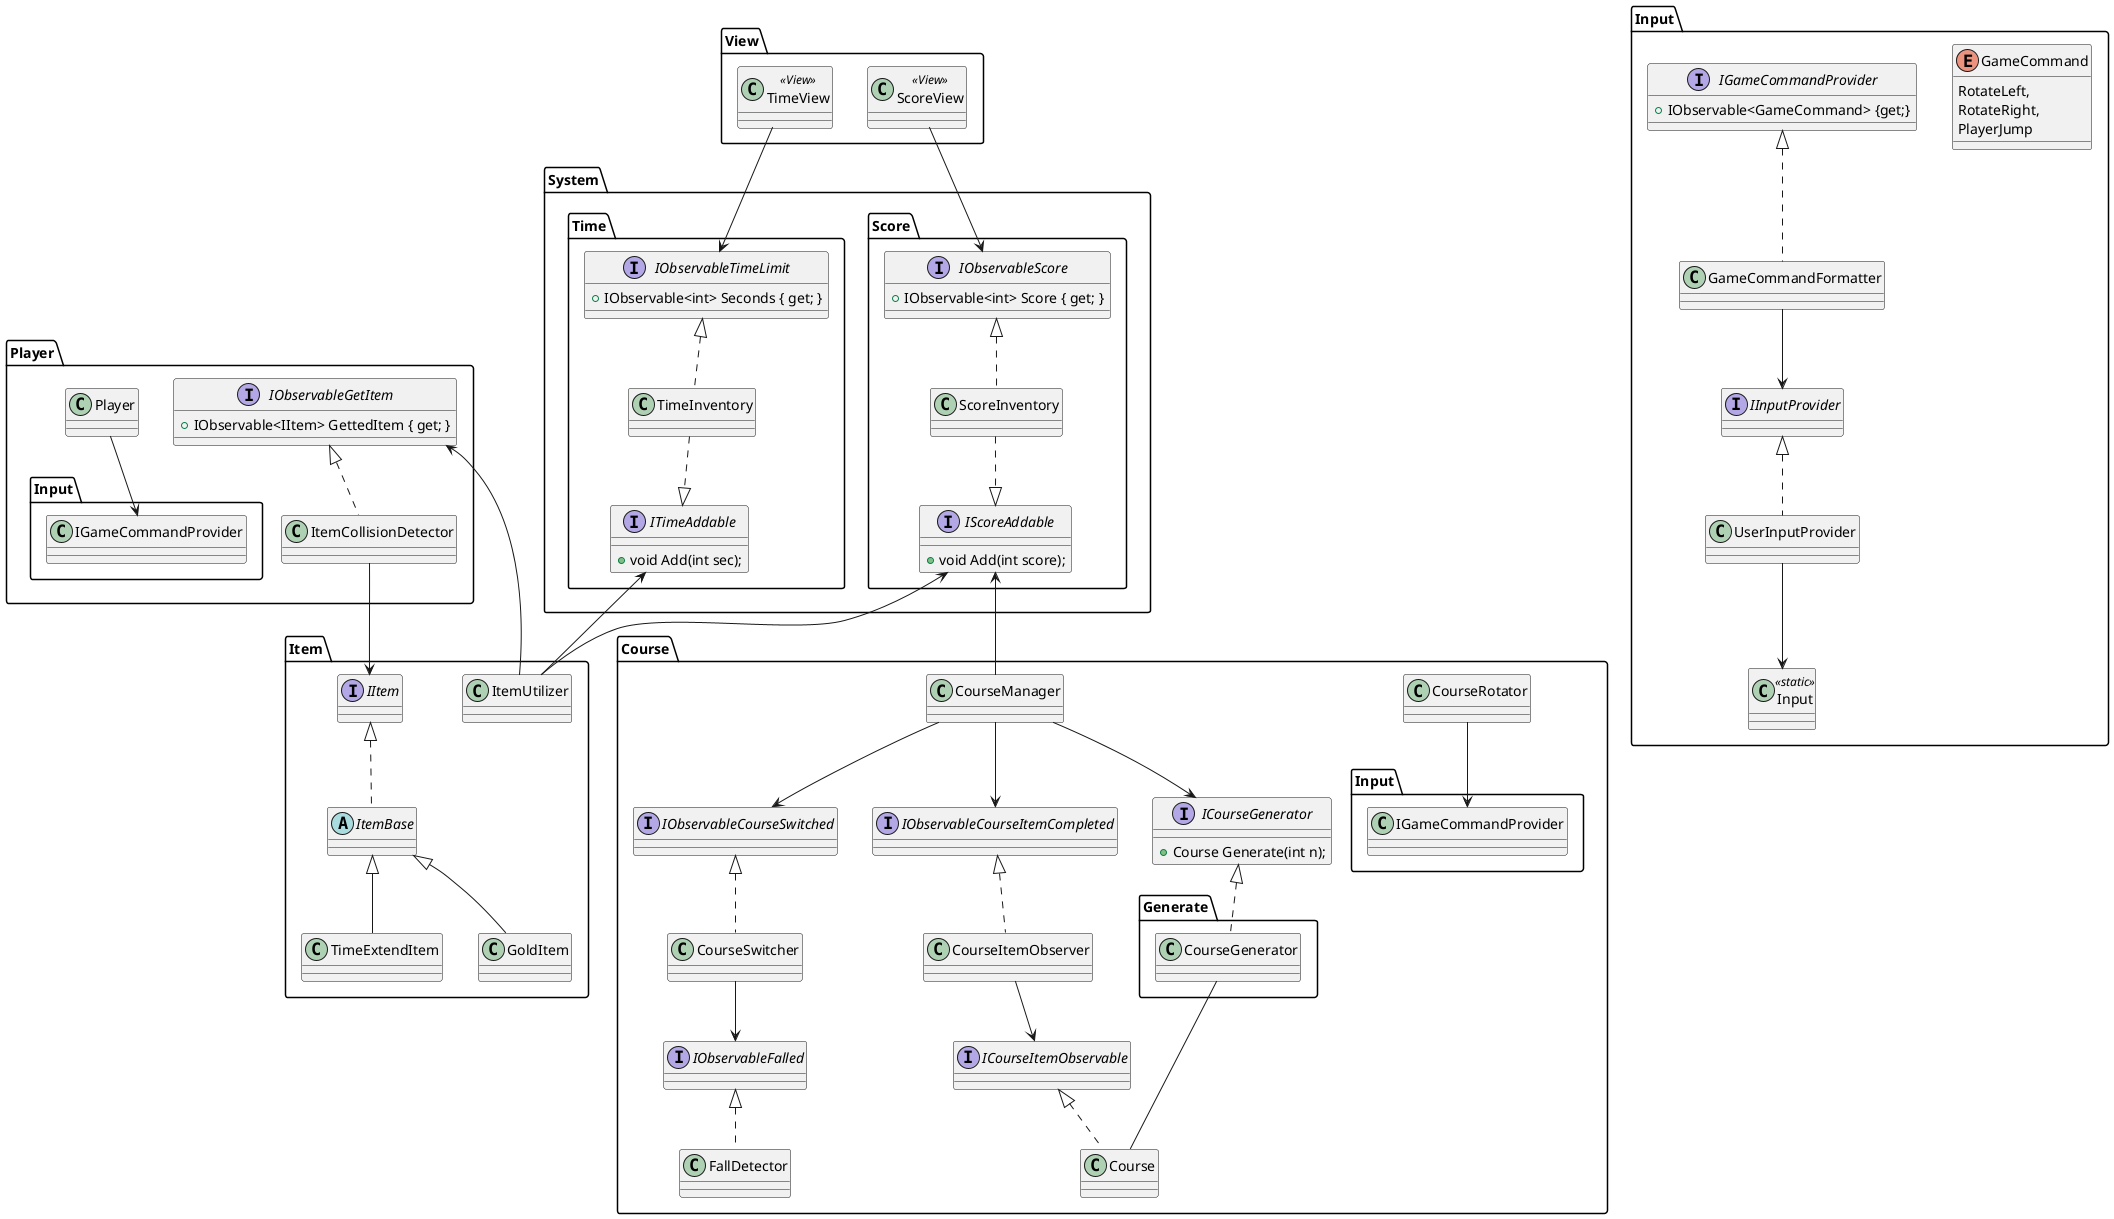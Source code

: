@startuml RollAndFall


namespace System{
    namespace Score{
        interface IObservableScore{
            +IObservable<int> Score { get; }
        }
        interface IScoreAddable{
            +void Add(int score);
        }
        class ScoreInventory
        IObservableScore <|.. ScoreInventory
        ScoreInventory ..|> IScoreAddable
    }
    namespace Time{
        interface IObservableTimeLimit{
            +IObservable<int> Seconds { get; }
        }
        interface ITimeAddable{
            +void Add(int sec);
        }
        class TimeInventory
        IObservableTimeLimit <|.. TimeInventory
        TimeInventory ..|> ITimeAddable
    }
}

'コース上のアイテム
namespace Item{
    interface IItem
    abstract ItemBase
    IItem <|.. ItemBase

    class TimeExtendItem
    class GoldItem

    ItemBase <|-- TimeExtendItem
    ItemBase <|-- GoldItem
    
    class ItemUtilizer

    System.Score.IScoreAddable <-- ItemUtilizer
    System.Time.ITimeAddable <-- ItemUtilizer
}

namespace Player{
    Player --> Input.IGameCommandProvider

    interface IObservableGetItem{
        +IObservable<IItem> GettedItem { get; }
    }
    class ItemCollisionDetector
    IObservableGetItem <|.. ItemCollisionDetector
    ItemCollisionDetector --> Item.IItem

    Item.ItemUtilizer --> IObservableGetItem
}

namespace Course{
    class Course

    namespace Generate{
        class CourseGenerator
        CourseGenerator - Course.Course
    }

    'コースの回転
    CourseRotator --> Input.IGameCommandProvider

    '落下時を検知
    class FallDetector
    interface IObservableFalled
    IObservableFalled <|.. FallDetector

    interface IObservableCourseSwitched
    class CourseSwitcher
    IObservableCourseSwitched <|.. CourseSwitcher
    CourseSwitcher --> IObservableFalled

    'コース上のアイテムの状態を監視する
    interface IObservableCourseItemCompleted
    class CourseItemObserver
    interface ICourseItemObservable
    ICourseItemObservable <|.. Course
    CourseItemObserver --> ICourseItemObservable
    IObservableCourseItemCompleted <|.. CourseItemObserver

    class CourseManager

    'コースの自動生成
    interface ICourseGenerator{
        +Course Generate(int n);
    }
    CourseManager --> ICourseGenerator
    CourseManager --> IObservableCourseItemCompleted
    CourseManager --> IObservableCourseSwitched

    System.Score.IScoreAddable <-- CourseManager

    ICourseGenerator <|.. Course.Generate.CourseGenerator

}




namespace Input{
    enum GameCommand{
        RotateLeft,
        RotateRight,
        PlayerJump
    }
    interface IGameCommandProvider{
        +IObservable<GameCommand> {get;}
    }
    IGameCommandProvider <|.. GameCommandFormatter

    interface IInputProvider
    class Input <<static>>
    IInputProvider <|.. UserInputProvider
    UserInputProvider --> Input

    GameCommandFormatter --> IInputProvider
}


namespace View{
    class ScoreView <<View>>
    class TimeView <<View>>

    ScoreView --> System.Score.IObservableScore
    TimeView --> System.Time.IObservableTimeLimit
}




@enduml